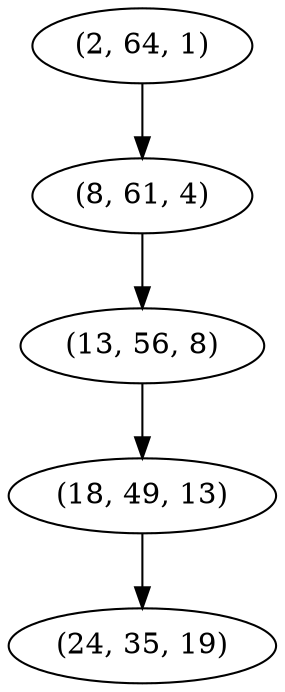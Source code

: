 digraph tree {
    "(2, 64, 1)";
    "(8, 61, 4)";
    "(13, 56, 8)";
    "(18, 49, 13)";
    "(24, 35, 19)";
    "(2, 64, 1)" -> "(8, 61, 4)";
    "(8, 61, 4)" -> "(13, 56, 8)";
    "(13, 56, 8)" -> "(18, 49, 13)";
    "(18, 49, 13)" -> "(24, 35, 19)";
}
